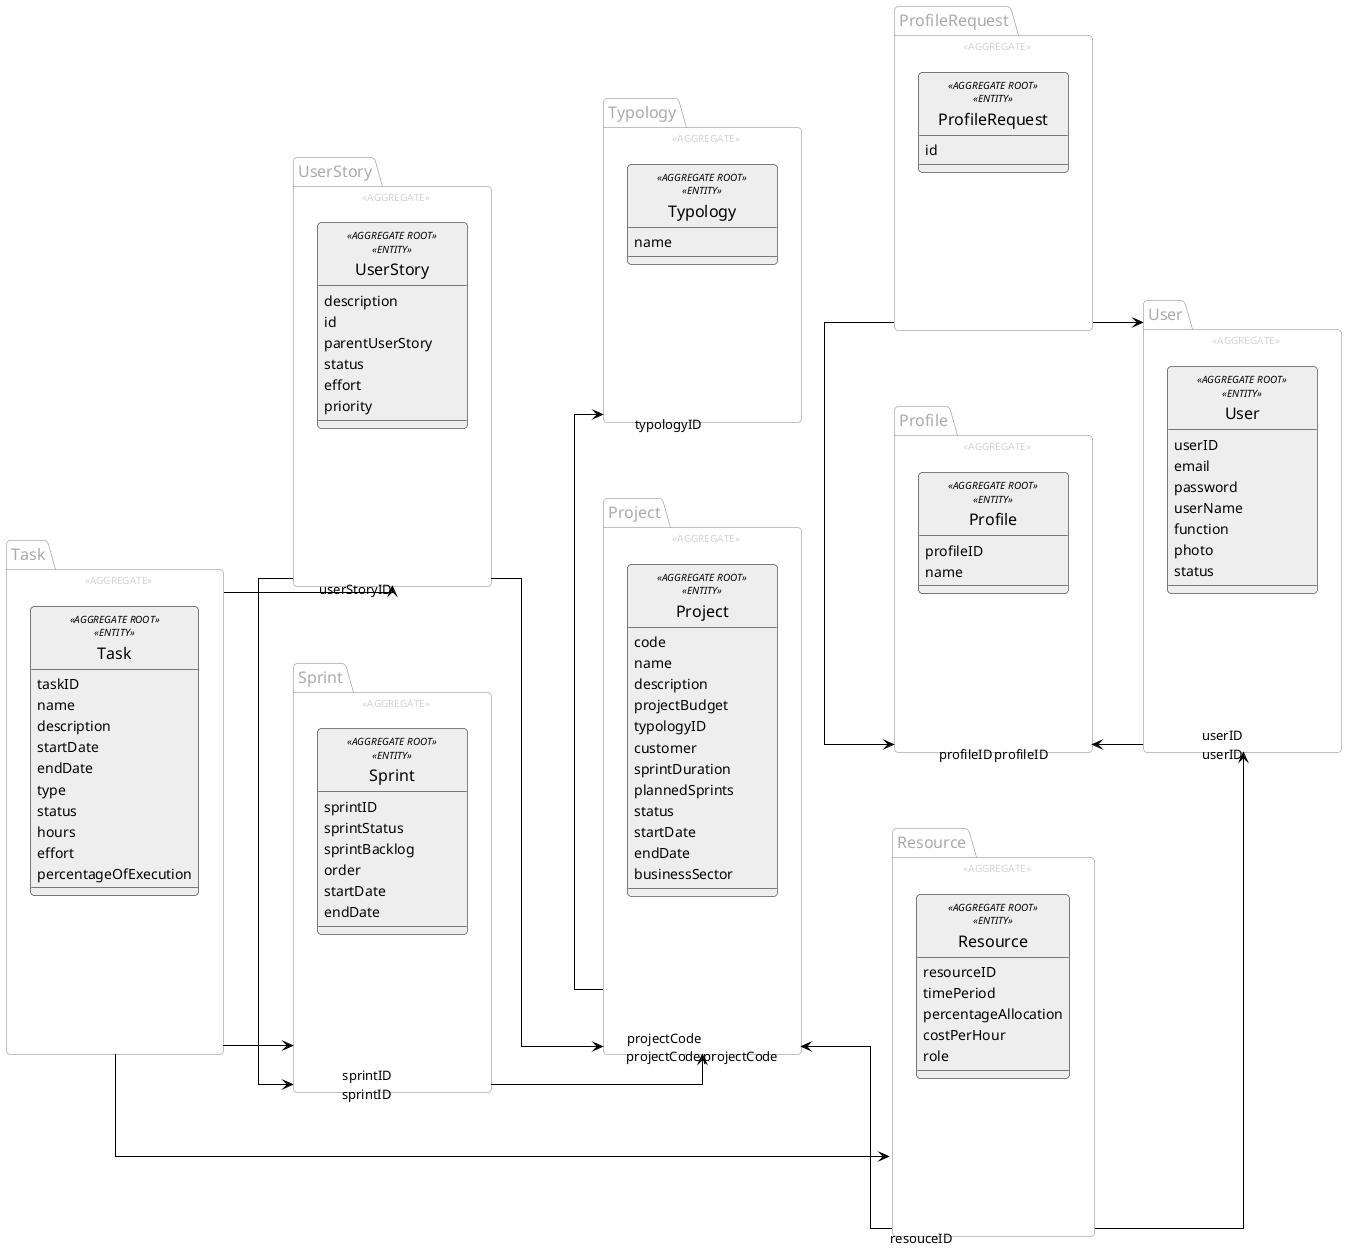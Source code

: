 @startuml
'https://plantuml.com/class-diagram

'SWitCH G4 THEME
'
'COLORS
'Blue #application
'Pink #pink
'Red #salmon
'Yellow #khaki
'Green #technology
'
'DEFAULTS

'hide members
hide circle
skinparam linetype ortho

skinparam minClassWidth 150
skinparam nodesep 150
skinparam ranksep 20
skinparam padding 1
skinparam roundCorner 8

left to right direction



skinparam package {
    backgroundColor white
    borderColor grey
    shadowing false
    fontStyle normal
    fontSize 16
    borderThickness 0.5
    fontColor #aaa
    stereotypeFontSize 10
    stereotypeFontColor lightGrey

}

skinparam class {
    stereotypeFontSize 10
    fontSize 16
    fontName Helvetica
    arrowColor black
    arrowThickness 1
    attributeIconSize 0
    borderThickness 0.5
}

skinparam class<<AGGREGATE ROOT>> {
    borderColor black
    backgroundColor #eee



}

skinparam class<<ENTITY>> {
    borderColor yellow
    backgroundColor #khaki
}

skinparam class<<VALUE OBJECT>> {
    borderColor green
    backgroundColor #technology
}



skinparam note {
    fontSize 14
    fontName Helvetica
    borderColor black
    borderThickness 0.5
    backgroundColor AliceBlue
}


'TITLE ON TOP
'title The new Big Picture

'HEADER FOOTER DESCRIPTIONS
'center header DDD - Domain Driven Design
'center footer DDD - Domain Driven Design



'class Resource <<VALUE OBJECT>> #technology ##green{}



package Resource <<AGGREGATE>>  {
    entity Resource <<AGGREGATE ROOT>><<ENTITY>>{
        resourceID
        timePeriod
        percentageAllocation
        costPerHour
        role
    }
}

package Project <<AGGREGATE>> {
    entity Project <<AGGREGATE ROOT>><<ENTITY>>{
        code
        name
        description
        projectBudget
        typologyID
        customer
        sprintDuration
        plannedSprints
        status
        startDate
        endDate
        businessSector
     }
    'entity ProductBacklog <<ENTITY>>
}

package Sprint <<AGGREGATE>>   {

    'class SprintID <<VALUE OBJECT>>
    entity Sprint <<AGGREGATE ROOT>><<ENTITY>>{
        sprintID
        sprintStatus
        sprintBacklog
        order
        startDate
        endDate
    }
    'entity SprintBacklogItem <<VALUE OBJECT>>
}

package UserStory <<AGGREGATE>>{
    'entity TaskInUS
    'class UserStoryID <<VALUE OBJECT>>
    entity UserStory <<AGGREGATE ROOT>><<ENTITY>>{
        description
        id
        parentUserStory
        status
        effort
        priority
    }


}

package User <<AGGREGATE>>{
    entity User <<AGGREGATE ROOT>><<ENTITY>>{
        userID
        email
        password
        userName
        function
        photo
        status
    }
    'class UserID <<VALUE OBJECT>>
}


package Profile <<AGGREGATE>>{
    entity Profile <<AGGREGATE ROOT>><<ENTITY>>{
        profileID
        name
    }
    'class ProfileName <<VALUE OBJECT>>
}

package Typology <<AGGREGATE>>{
    entity Typology <<AGGREGATE ROOT>><<ENTITY>>{
        name
    }
    'class TypologyName <<VALUE OBJECT>>
}

package ProfileRequest <<AGGREGATE>>{
      entity ProfileRequest <<AGGREGATE ROOT>><<ENTITY>>{
        id
      }
}

package Task <<AGGREGATE>>{
      entity Task <<AGGREGATE ROOT>><<ENTITY>>{
        taskID
        name
        description
        startDate
        endDate
        type
        status
        hours
        effort
        percentageOfExecution
      }
}

'ProjectDeprecated -right- ProductBacklog
Resource --->"userID" User
Project ->"typologyID" Typology
Project "projectCode"<----- Resource


Sprint ------>"projectCode" Project
'Sprint -right- SprintBacklogItem
'SprintBacklogItem -down-> UserStory
UserStory ->"sprintID" Sprint
Project "projectCode"<-left- UserStory
Resource "resouceID            "<-left- Task

Task ---->"      sprintID" Sprint
Task -->"userStoryID" UserStory

Profile "profileID"<--- User
ProfileRequest ->"profileID" Profile
ProfileRequest ->"userID" User

'note  "This note is connected\nto several objects." as N2
'Profile .. N2

@enduml